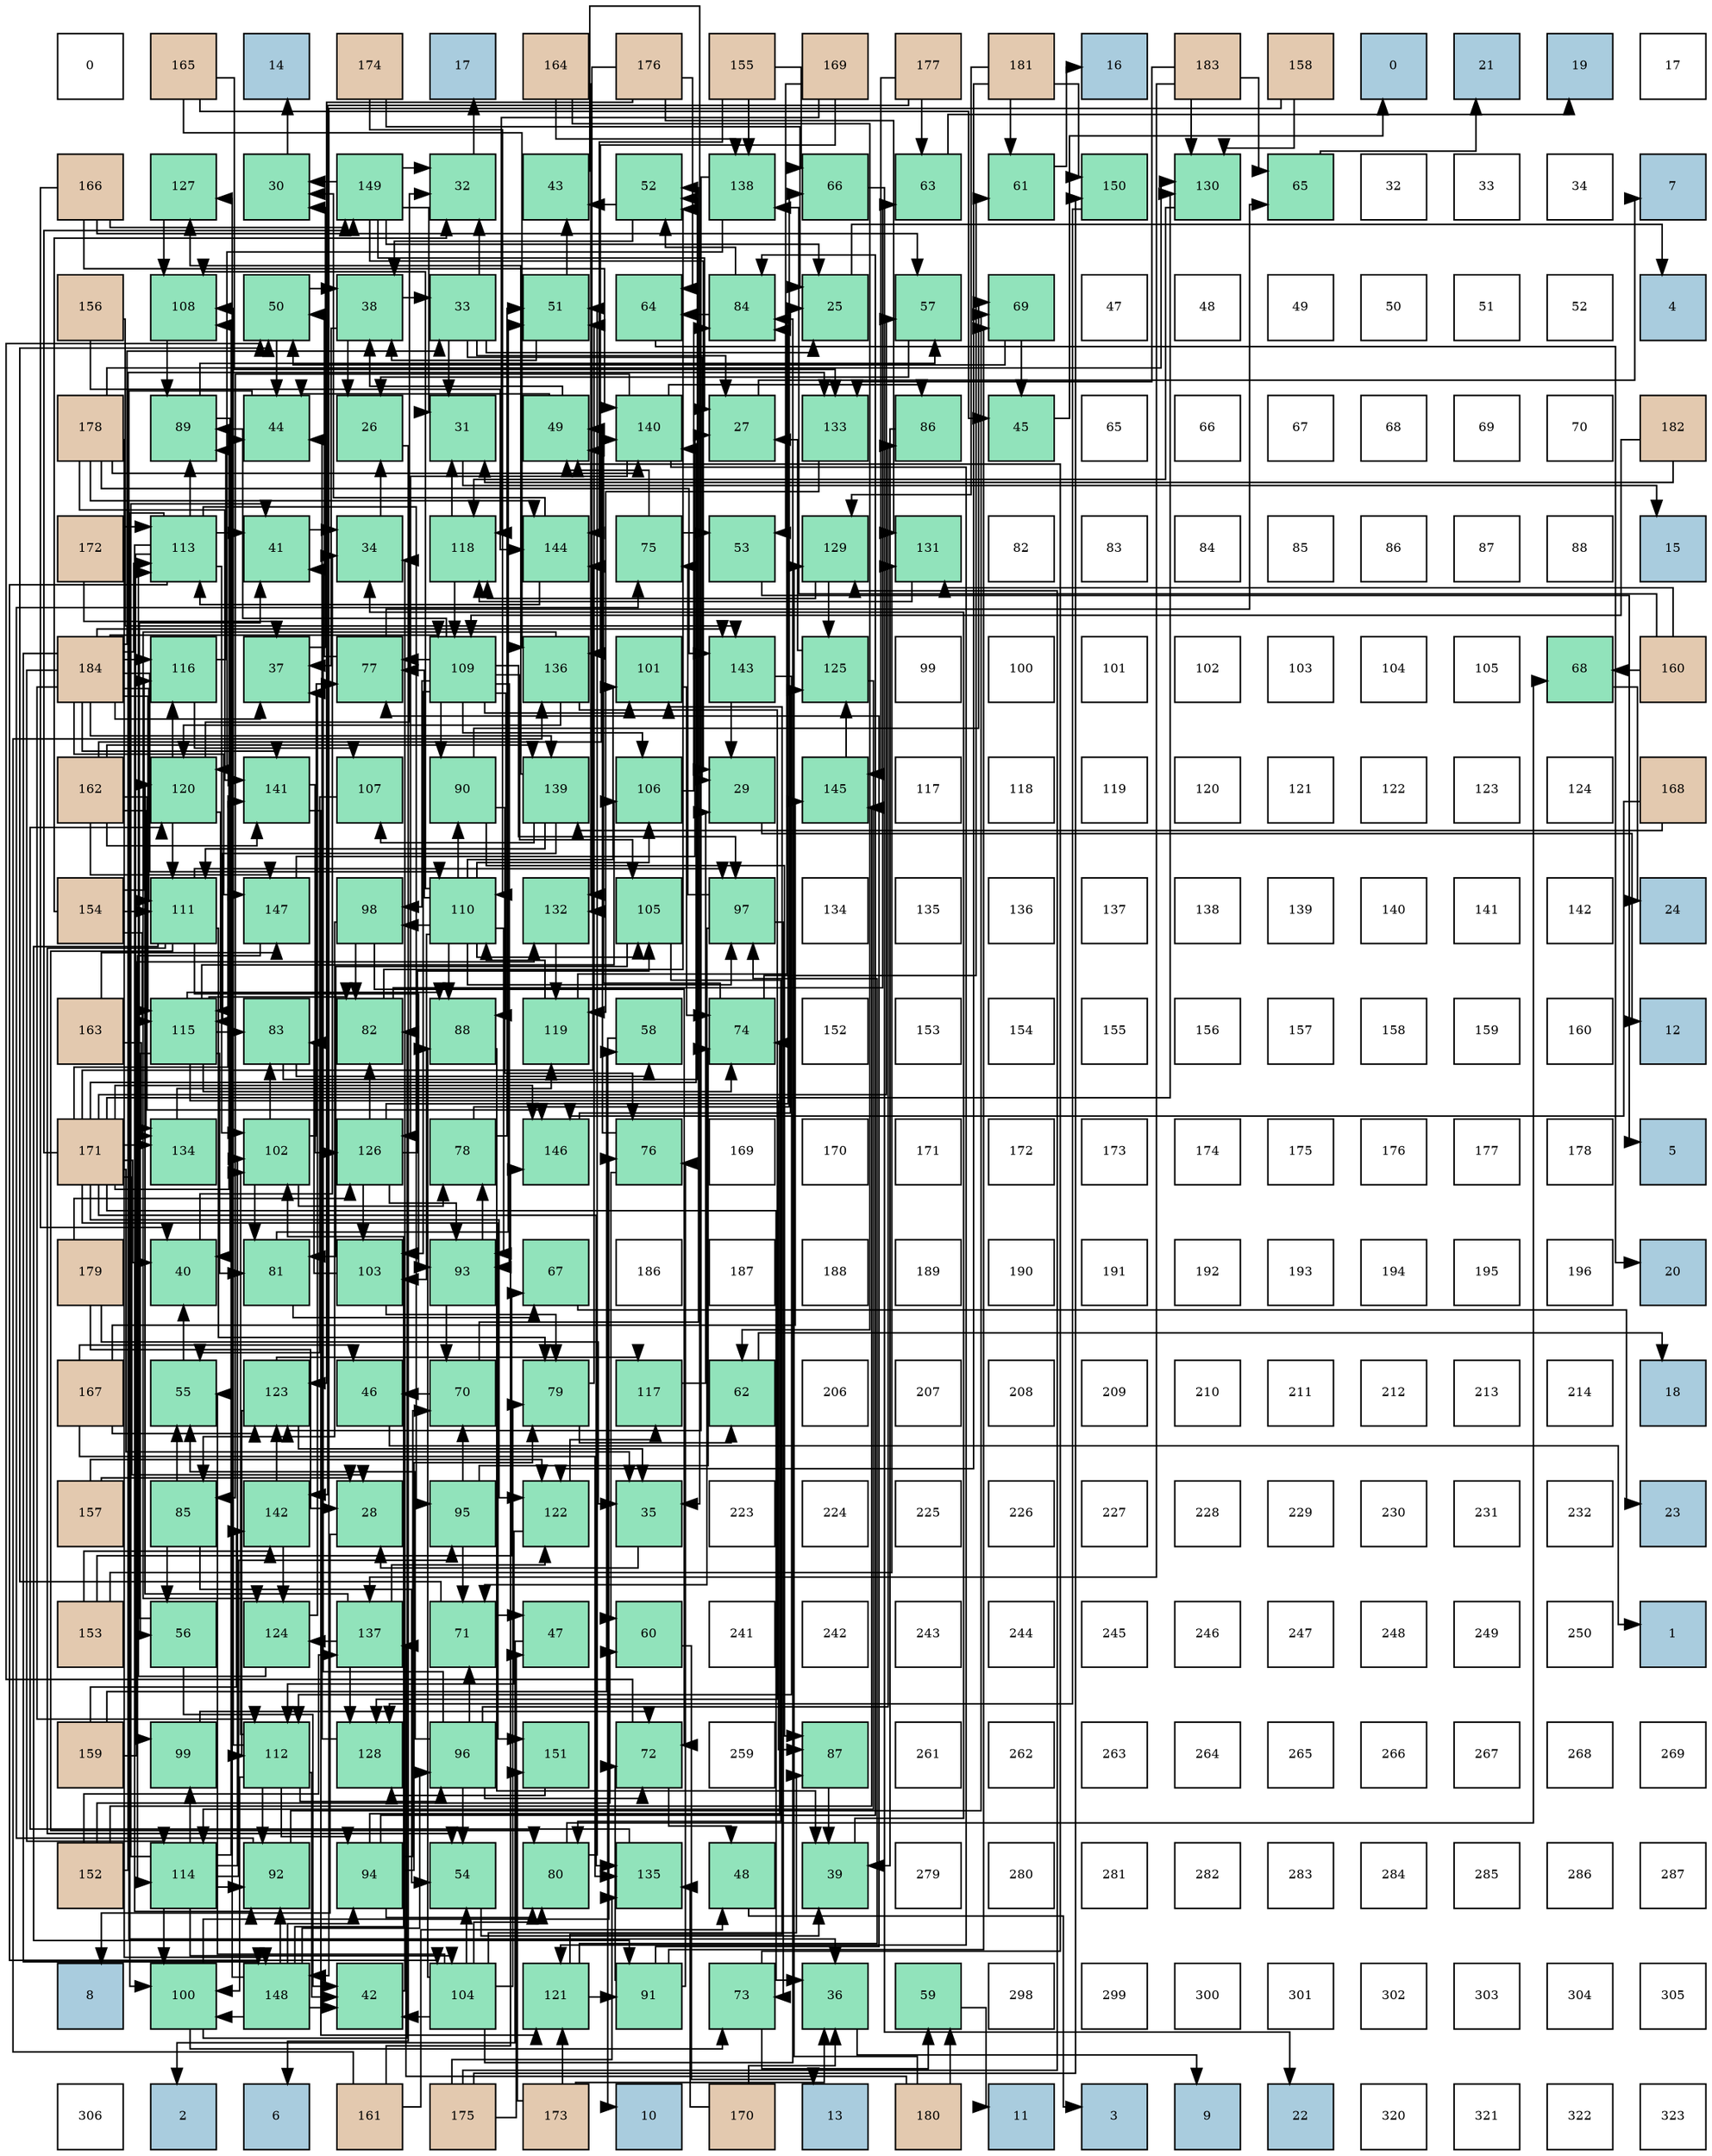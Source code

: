 digraph layout{
 rankdir=TB;
 splines=ortho;
 node [style=filled shape=square fixedsize=true width=0.6];
0[label="0", fontsize=8, fillcolor="#ffffff"];
1[label="165", fontsize=8, fillcolor="#e3c9af"];
2[label="14", fontsize=8, fillcolor="#a9ccde"];
3[label="174", fontsize=8, fillcolor="#e3c9af"];
4[label="17", fontsize=8, fillcolor="#a9ccde"];
5[label="164", fontsize=8, fillcolor="#e3c9af"];
6[label="176", fontsize=8, fillcolor="#e3c9af"];
7[label="155", fontsize=8, fillcolor="#e3c9af"];
8[label="169", fontsize=8, fillcolor="#e3c9af"];
9[label="177", fontsize=8, fillcolor="#e3c9af"];
10[label="181", fontsize=8, fillcolor="#e3c9af"];
11[label="16", fontsize=8, fillcolor="#a9ccde"];
12[label="183", fontsize=8, fillcolor="#e3c9af"];
13[label="158", fontsize=8, fillcolor="#e3c9af"];
14[label="0", fontsize=8, fillcolor="#a9ccde"];
15[label="21", fontsize=8, fillcolor="#a9ccde"];
16[label="19", fontsize=8, fillcolor="#a9ccde"];
17[label="17", fontsize=8, fillcolor="#ffffff"];
18[label="166", fontsize=8, fillcolor="#e3c9af"];
19[label="127", fontsize=8, fillcolor="#91e3bb"];
20[label="30", fontsize=8, fillcolor="#91e3bb"];
21[label="149", fontsize=8, fillcolor="#91e3bb"];
22[label="32", fontsize=8, fillcolor="#91e3bb"];
23[label="43", fontsize=8, fillcolor="#91e3bb"];
24[label="52", fontsize=8, fillcolor="#91e3bb"];
25[label="138", fontsize=8, fillcolor="#91e3bb"];
26[label="66", fontsize=8, fillcolor="#91e3bb"];
27[label="63", fontsize=8, fillcolor="#91e3bb"];
28[label="61", fontsize=8, fillcolor="#91e3bb"];
29[label="150", fontsize=8, fillcolor="#91e3bb"];
30[label="130", fontsize=8, fillcolor="#91e3bb"];
31[label="65", fontsize=8, fillcolor="#91e3bb"];
32[label="32", fontsize=8, fillcolor="#ffffff"];
33[label="33", fontsize=8, fillcolor="#ffffff"];
34[label="34", fontsize=8, fillcolor="#ffffff"];
35[label="7", fontsize=8, fillcolor="#a9ccde"];
36[label="156", fontsize=8, fillcolor="#e3c9af"];
37[label="108", fontsize=8, fillcolor="#91e3bb"];
38[label="50", fontsize=8, fillcolor="#91e3bb"];
39[label="38", fontsize=8, fillcolor="#91e3bb"];
40[label="33", fontsize=8, fillcolor="#91e3bb"];
41[label="51", fontsize=8, fillcolor="#91e3bb"];
42[label="64", fontsize=8, fillcolor="#91e3bb"];
43[label="84", fontsize=8, fillcolor="#91e3bb"];
44[label="25", fontsize=8, fillcolor="#91e3bb"];
45[label="57", fontsize=8, fillcolor="#91e3bb"];
46[label="69", fontsize=8, fillcolor="#91e3bb"];
47[label="47", fontsize=8, fillcolor="#ffffff"];
48[label="48", fontsize=8, fillcolor="#ffffff"];
49[label="49", fontsize=8, fillcolor="#ffffff"];
50[label="50", fontsize=8, fillcolor="#ffffff"];
51[label="51", fontsize=8, fillcolor="#ffffff"];
52[label="52", fontsize=8, fillcolor="#ffffff"];
53[label="4", fontsize=8, fillcolor="#a9ccde"];
54[label="178", fontsize=8, fillcolor="#e3c9af"];
55[label="89", fontsize=8, fillcolor="#91e3bb"];
56[label="44", fontsize=8, fillcolor="#91e3bb"];
57[label="26", fontsize=8, fillcolor="#91e3bb"];
58[label="31", fontsize=8, fillcolor="#91e3bb"];
59[label="49", fontsize=8, fillcolor="#91e3bb"];
60[label="140", fontsize=8, fillcolor="#91e3bb"];
61[label="27", fontsize=8, fillcolor="#91e3bb"];
62[label="133", fontsize=8, fillcolor="#91e3bb"];
63[label="86", fontsize=8, fillcolor="#91e3bb"];
64[label="45", fontsize=8, fillcolor="#91e3bb"];
65[label="65", fontsize=8, fillcolor="#ffffff"];
66[label="66", fontsize=8, fillcolor="#ffffff"];
67[label="67", fontsize=8, fillcolor="#ffffff"];
68[label="68", fontsize=8, fillcolor="#ffffff"];
69[label="69", fontsize=8, fillcolor="#ffffff"];
70[label="70", fontsize=8, fillcolor="#ffffff"];
71[label="182", fontsize=8, fillcolor="#e3c9af"];
72[label="172", fontsize=8, fillcolor="#e3c9af"];
73[label="113", fontsize=8, fillcolor="#91e3bb"];
74[label="41", fontsize=8, fillcolor="#91e3bb"];
75[label="34", fontsize=8, fillcolor="#91e3bb"];
76[label="118", fontsize=8, fillcolor="#91e3bb"];
77[label="144", fontsize=8, fillcolor="#91e3bb"];
78[label="75", fontsize=8, fillcolor="#91e3bb"];
79[label="53", fontsize=8, fillcolor="#91e3bb"];
80[label="129", fontsize=8, fillcolor="#91e3bb"];
81[label="131", fontsize=8, fillcolor="#91e3bb"];
82[label="82", fontsize=8, fillcolor="#ffffff"];
83[label="83", fontsize=8, fillcolor="#ffffff"];
84[label="84", fontsize=8, fillcolor="#ffffff"];
85[label="85", fontsize=8, fillcolor="#ffffff"];
86[label="86", fontsize=8, fillcolor="#ffffff"];
87[label="87", fontsize=8, fillcolor="#ffffff"];
88[label="88", fontsize=8, fillcolor="#ffffff"];
89[label="15", fontsize=8, fillcolor="#a9ccde"];
90[label="184", fontsize=8, fillcolor="#e3c9af"];
91[label="116", fontsize=8, fillcolor="#91e3bb"];
92[label="37", fontsize=8, fillcolor="#91e3bb"];
93[label="77", fontsize=8, fillcolor="#91e3bb"];
94[label="109", fontsize=8, fillcolor="#91e3bb"];
95[label="136", fontsize=8, fillcolor="#91e3bb"];
96[label="101", fontsize=8, fillcolor="#91e3bb"];
97[label="143", fontsize=8, fillcolor="#91e3bb"];
98[label="125", fontsize=8, fillcolor="#91e3bb"];
99[label="99", fontsize=8, fillcolor="#ffffff"];
100[label="100", fontsize=8, fillcolor="#ffffff"];
101[label="101", fontsize=8, fillcolor="#ffffff"];
102[label="102", fontsize=8, fillcolor="#ffffff"];
103[label="103", fontsize=8, fillcolor="#ffffff"];
104[label="104", fontsize=8, fillcolor="#ffffff"];
105[label="105", fontsize=8, fillcolor="#ffffff"];
106[label="68", fontsize=8, fillcolor="#91e3bb"];
107[label="160", fontsize=8, fillcolor="#e3c9af"];
108[label="162", fontsize=8, fillcolor="#e3c9af"];
109[label="120", fontsize=8, fillcolor="#91e3bb"];
110[label="141", fontsize=8, fillcolor="#91e3bb"];
111[label="107", fontsize=8, fillcolor="#91e3bb"];
112[label="90", fontsize=8, fillcolor="#91e3bb"];
113[label="139", fontsize=8, fillcolor="#91e3bb"];
114[label="106", fontsize=8, fillcolor="#91e3bb"];
115[label="29", fontsize=8, fillcolor="#91e3bb"];
116[label="145", fontsize=8, fillcolor="#91e3bb"];
117[label="117", fontsize=8, fillcolor="#ffffff"];
118[label="118", fontsize=8, fillcolor="#ffffff"];
119[label="119", fontsize=8, fillcolor="#ffffff"];
120[label="120", fontsize=8, fillcolor="#ffffff"];
121[label="121", fontsize=8, fillcolor="#ffffff"];
122[label="122", fontsize=8, fillcolor="#ffffff"];
123[label="123", fontsize=8, fillcolor="#ffffff"];
124[label="124", fontsize=8, fillcolor="#ffffff"];
125[label="168", fontsize=8, fillcolor="#e3c9af"];
126[label="154", fontsize=8, fillcolor="#e3c9af"];
127[label="111", fontsize=8, fillcolor="#91e3bb"];
128[label="147", fontsize=8, fillcolor="#91e3bb"];
129[label="98", fontsize=8, fillcolor="#91e3bb"];
130[label="110", fontsize=8, fillcolor="#91e3bb"];
131[label="132", fontsize=8, fillcolor="#91e3bb"];
132[label="105", fontsize=8, fillcolor="#91e3bb"];
133[label="97", fontsize=8, fillcolor="#91e3bb"];
134[label="134", fontsize=8, fillcolor="#ffffff"];
135[label="135", fontsize=8, fillcolor="#ffffff"];
136[label="136", fontsize=8, fillcolor="#ffffff"];
137[label="137", fontsize=8, fillcolor="#ffffff"];
138[label="138", fontsize=8, fillcolor="#ffffff"];
139[label="139", fontsize=8, fillcolor="#ffffff"];
140[label="140", fontsize=8, fillcolor="#ffffff"];
141[label="141", fontsize=8, fillcolor="#ffffff"];
142[label="142", fontsize=8, fillcolor="#ffffff"];
143[label="24", fontsize=8, fillcolor="#a9ccde"];
144[label="163", fontsize=8, fillcolor="#e3c9af"];
145[label="115", fontsize=8, fillcolor="#91e3bb"];
146[label="83", fontsize=8, fillcolor="#91e3bb"];
147[label="82", fontsize=8, fillcolor="#91e3bb"];
148[label="88", fontsize=8, fillcolor="#91e3bb"];
149[label="119", fontsize=8, fillcolor="#91e3bb"];
150[label="58", fontsize=8, fillcolor="#91e3bb"];
151[label="74", fontsize=8, fillcolor="#91e3bb"];
152[label="152", fontsize=8, fillcolor="#ffffff"];
153[label="153", fontsize=8, fillcolor="#ffffff"];
154[label="154", fontsize=8, fillcolor="#ffffff"];
155[label="155", fontsize=8, fillcolor="#ffffff"];
156[label="156", fontsize=8, fillcolor="#ffffff"];
157[label="157", fontsize=8, fillcolor="#ffffff"];
158[label="158", fontsize=8, fillcolor="#ffffff"];
159[label="159", fontsize=8, fillcolor="#ffffff"];
160[label="160", fontsize=8, fillcolor="#ffffff"];
161[label="12", fontsize=8, fillcolor="#a9ccde"];
162[label="171", fontsize=8, fillcolor="#e3c9af"];
163[label="134", fontsize=8, fillcolor="#91e3bb"];
164[label="102", fontsize=8, fillcolor="#91e3bb"];
165[label="126", fontsize=8, fillcolor="#91e3bb"];
166[label="78", fontsize=8, fillcolor="#91e3bb"];
167[label="146", fontsize=8, fillcolor="#91e3bb"];
168[label="76", fontsize=8, fillcolor="#91e3bb"];
169[label="169", fontsize=8, fillcolor="#ffffff"];
170[label="170", fontsize=8, fillcolor="#ffffff"];
171[label="171", fontsize=8, fillcolor="#ffffff"];
172[label="172", fontsize=8, fillcolor="#ffffff"];
173[label="173", fontsize=8, fillcolor="#ffffff"];
174[label="174", fontsize=8, fillcolor="#ffffff"];
175[label="175", fontsize=8, fillcolor="#ffffff"];
176[label="176", fontsize=8, fillcolor="#ffffff"];
177[label="177", fontsize=8, fillcolor="#ffffff"];
178[label="178", fontsize=8, fillcolor="#ffffff"];
179[label="5", fontsize=8, fillcolor="#a9ccde"];
180[label="179", fontsize=8, fillcolor="#e3c9af"];
181[label="40", fontsize=8, fillcolor="#91e3bb"];
182[label="81", fontsize=8, fillcolor="#91e3bb"];
183[label="103", fontsize=8, fillcolor="#91e3bb"];
184[label="93", fontsize=8, fillcolor="#91e3bb"];
185[label="67", fontsize=8, fillcolor="#91e3bb"];
186[label="186", fontsize=8, fillcolor="#ffffff"];
187[label="187", fontsize=8, fillcolor="#ffffff"];
188[label="188", fontsize=8, fillcolor="#ffffff"];
189[label="189", fontsize=8, fillcolor="#ffffff"];
190[label="190", fontsize=8, fillcolor="#ffffff"];
191[label="191", fontsize=8, fillcolor="#ffffff"];
192[label="192", fontsize=8, fillcolor="#ffffff"];
193[label="193", fontsize=8, fillcolor="#ffffff"];
194[label="194", fontsize=8, fillcolor="#ffffff"];
195[label="195", fontsize=8, fillcolor="#ffffff"];
196[label="196", fontsize=8, fillcolor="#ffffff"];
197[label="20", fontsize=8, fillcolor="#a9ccde"];
198[label="167", fontsize=8, fillcolor="#e3c9af"];
199[label="55", fontsize=8, fillcolor="#91e3bb"];
200[label="123", fontsize=8, fillcolor="#91e3bb"];
201[label="46", fontsize=8, fillcolor="#91e3bb"];
202[label="70", fontsize=8, fillcolor="#91e3bb"];
203[label="79", fontsize=8, fillcolor="#91e3bb"];
204[label="117", fontsize=8, fillcolor="#91e3bb"];
205[label="62", fontsize=8, fillcolor="#91e3bb"];
206[label="206", fontsize=8, fillcolor="#ffffff"];
207[label="207", fontsize=8, fillcolor="#ffffff"];
208[label="208", fontsize=8, fillcolor="#ffffff"];
209[label="209", fontsize=8, fillcolor="#ffffff"];
210[label="210", fontsize=8, fillcolor="#ffffff"];
211[label="211", fontsize=8, fillcolor="#ffffff"];
212[label="212", fontsize=8, fillcolor="#ffffff"];
213[label="213", fontsize=8, fillcolor="#ffffff"];
214[label="214", fontsize=8, fillcolor="#ffffff"];
215[label="18", fontsize=8, fillcolor="#a9ccde"];
216[label="157", fontsize=8, fillcolor="#e3c9af"];
217[label="85", fontsize=8, fillcolor="#91e3bb"];
218[label="142", fontsize=8, fillcolor="#91e3bb"];
219[label="28", fontsize=8, fillcolor="#91e3bb"];
220[label="95", fontsize=8, fillcolor="#91e3bb"];
221[label="122", fontsize=8, fillcolor="#91e3bb"];
222[label="35", fontsize=8, fillcolor="#91e3bb"];
223[label="223", fontsize=8, fillcolor="#ffffff"];
224[label="224", fontsize=8, fillcolor="#ffffff"];
225[label="225", fontsize=8, fillcolor="#ffffff"];
226[label="226", fontsize=8, fillcolor="#ffffff"];
227[label="227", fontsize=8, fillcolor="#ffffff"];
228[label="228", fontsize=8, fillcolor="#ffffff"];
229[label="229", fontsize=8, fillcolor="#ffffff"];
230[label="230", fontsize=8, fillcolor="#ffffff"];
231[label="231", fontsize=8, fillcolor="#ffffff"];
232[label="232", fontsize=8, fillcolor="#ffffff"];
233[label="23", fontsize=8, fillcolor="#a9ccde"];
234[label="153", fontsize=8, fillcolor="#e3c9af"];
235[label="56", fontsize=8, fillcolor="#91e3bb"];
236[label="124", fontsize=8, fillcolor="#91e3bb"];
237[label="137", fontsize=8, fillcolor="#91e3bb"];
238[label="71", fontsize=8, fillcolor="#91e3bb"];
239[label="47", fontsize=8, fillcolor="#91e3bb"];
240[label="60", fontsize=8, fillcolor="#91e3bb"];
241[label="241", fontsize=8, fillcolor="#ffffff"];
242[label="242", fontsize=8, fillcolor="#ffffff"];
243[label="243", fontsize=8, fillcolor="#ffffff"];
244[label="244", fontsize=8, fillcolor="#ffffff"];
245[label="245", fontsize=8, fillcolor="#ffffff"];
246[label="246", fontsize=8, fillcolor="#ffffff"];
247[label="247", fontsize=8, fillcolor="#ffffff"];
248[label="248", fontsize=8, fillcolor="#ffffff"];
249[label="249", fontsize=8, fillcolor="#ffffff"];
250[label="250", fontsize=8, fillcolor="#ffffff"];
251[label="1", fontsize=8, fillcolor="#a9ccde"];
252[label="159", fontsize=8, fillcolor="#e3c9af"];
253[label="99", fontsize=8, fillcolor="#91e3bb"];
254[label="112", fontsize=8, fillcolor="#91e3bb"];
255[label="128", fontsize=8, fillcolor="#91e3bb"];
256[label="96", fontsize=8, fillcolor="#91e3bb"];
257[label="151", fontsize=8, fillcolor="#91e3bb"];
258[label="72", fontsize=8, fillcolor="#91e3bb"];
259[label="259", fontsize=8, fillcolor="#ffffff"];
260[label="87", fontsize=8, fillcolor="#91e3bb"];
261[label="261", fontsize=8, fillcolor="#ffffff"];
262[label="262", fontsize=8, fillcolor="#ffffff"];
263[label="263", fontsize=8, fillcolor="#ffffff"];
264[label="264", fontsize=8, fillcolor="#ffffff"];
265[label="265", fontsize=8, fillcolor="#ffffff"];
266[label="266", fontsize=8, fillcolor="#ffffff"];
267[label="267", fontsize=8, fillcolor="#ffffff"];
268[label="268", fontsize=8, fillcolor="#ffffff"];
269[label="269", fontsize=8, fillcolor="#ffffff"];
270[label="152", fontsize=8, fillcolor="#e3c9af"];
271[label="114", fontsize=8, fillcolor="#91e3bb"];
272[label="92", fontsize=8, fillcolor="#91e3bb"];
273[label="94", fontsize=8, fillcolor="#91e3bb"];
274[label="54", fontsize=8, fillcolor="#91e3bb"];
275[label="80", fontsize=8, fillcolor="#91e3bb"];
276[label="135", fontsize=8, fillcolor="#91e3bb"];
277[label="48", fontsize=8, fillcolor="#91e3bb"];
278[label="39", fontsize=8, fillcolor="#91e3bb"];
279[label="279", fontsize=8, fillcolor="#ffffff"];
280[label="280", fontsize=8, fillcolor="#ffffff"];
281[label="281", fontsize=8, fillcolor="#ffffff"];
282[label="282", fontsize=8, fillcolor="#ffffff"];
283[label="283", fontsize=8, fillcolor="#ffffff"];
284[label="284", fontsize=8, fillcolor="#ffffff"];
285[label="285", fontsize=8, fillcolor="#ffffff"];
286[label="286", fontsize=8, fillcolor="#ffffff"];
287[label="287", fontsize=8, fillcolor="#ffffff"];
288[label="8", fontsize=8, fillcolor="#a9ccde"];
289[label="100", fontsize=8, fillcolor="#91e3bb"];
290[label="148", fontsize=8, fillcolor="#91e3bb"];
291[label="42", fontsize=8, fillcolor="#91e3bb"];
292[label="104", fontsize=8, fillcolor="#91e3bb"];
293[label="121", fontsize=8, fillcolor="#91e3bb"];
294[label="91", fontsize=8, fillcolor="#91e3bb"];
295[label="73", fontsize=8, fillcolor="#91e3bb"];
296[label="36", fontsize=8, fillcolor="#91e3bb"];
297[label="59", fontsize=8, fillcolor="#91e3bb"];
298[label="298", fontsize=8, fillcolor="#ffffff"];
299[label="299", fontsize=8, fillcolor="#ffffff"];
300[label="300", fontsize=8, fillcolor="#ffffff"];
301[label="301", fontsize=8, fillcolor="#ffffff"];
302[label="302", fontsize=8, fillcolor="#ffffff"];
303[label="303", fontsize=8, fillcolor="#ffffff"];
304[label="304", fontsize=8, fillcolor="#ffffff"];
305[label="305", fontsize=8, fillcolor="#ffffff"];
306[label="306", fontsize=8, fillcolor="#ffffff"];
307[label="2", fontsize=8, fillcolor="#a9ccde"];
308[label="6", fontsize=8, fillcolor="#a9ccde"];
309[label="161", fontsize=8, fillcolor="#e3c9af"];
310[label="175", fontsize=8, fillcolor="#e3c9af"];
311[label="173", fontsize=8, fillcolor="#e3c9af"];
312[label="10", fontsize=8, fillcolor="#a9ccde"];
313[label="170", fontsize=8, fillcolor="#e3c9af"];
314[label="13", fontsize=8, fillcolor="#a9ccde"];
315[label="180", fontsize=8, fillcolor="#e3c9af"];
316[label="11", fontsize=8, fillcolor="#a9ccde"];
317[label="3", fontsize=8, fillcolor="#a9ccde"];
318[label="9", fontsize=8, fillcolor="#a9ccde"];
319[label="22", fontsize=8, fillcolor="#a9ccde"];
320[label="320", fontsize=8, fillcolor="#ffffff"];
321[label="321", fontsize=8, fillcolor="#ffffff"];
322[label="322", fontsize=8, fillcolor="#ffffff"];
323[label="323", fontsize=8, fillcolor="#ffffff"];
edge [constraint=false, style=vis];44 -> 53;
57 -> 308;
61 -> 35;
219 -> 288;
115 -> 161;
20 -> 2;
58 -> 89;
22 -> 4;
40 -> 44;
40 -> 61;
40 -> 115;
40 -> 58;
40 -> 22;
75 -> 57;
222 -> 219;
296 -> 318;
92 -> 20;
39 -> 57;
39 -> 40;
39 -> 92;
278 -> 75;
181 -> 75;
74 -> 75;
291 -> 75;
23 -> 222;
56 -> 296;
64 -> 14;
201 -> 251;
239 -> 307;
277 -> 317;
59 -> 39;
59 -> 56;
38 -> 39;
38 -> 56;
41 -> 39;
41 -> 23;
24 -> 39;
24 -> 23;
79 -> 179;
274 -> 278;
199 -> 181;
235 -> 74;
235 -> 291;
45 -> 57;
150 -> 312;
297 -> 316;
240 -> 314;
28 -> 11;
205 -> 215;
27 -> 16;
42 -> 197;
31 -> 15;
26 -> 319;
185 -> 233;
106 -> 143;
46 -> 64;
46 -> 38;
202 -> 201;
202 -> 24;
238 -> 239;
238 -> 38;
258 -> 277;
258 -> 38;
295 -> 59;
295 -> 297;
151 -> 59;
151 -> 28;
78 -> 59;
78 -> 79;
168 -> 59;
168 -> 240;
93 -> 38;
93 -> 31;
166 -> 41;
166 -> 26;
203 -> 41;
203 -> 205;
275 -> 41;
275 -> 106;
182 -> 41;
182 -> 185;
147 -> 24;
147 -> 27;
146 -> 24;
146 -> 150;
43 -> 24;
43 -> 42;
217 -> 274;
217 -> 199;
217 -> 235;
63 -> 278;
260 -> 278;
148 -> 278;
55 -> 181;
55 -> 45;
112 -> 46;
112 -> 168;
112 -> 260;
294 -> 46;
294 -> 258;
294 -> 168;
294 -> 93;
272 -> 46;
272 -> 78;
184 -> 202;
184 -> 166;
273 -> 202;
273 -> 151;
273 -> 203;
273 -> 275;
273 -> 43;
220 -> 202;
220 -> 238;
220 -> 151;
256 -> 74;
256 -> 274;
256 -> 199;
256 -> 238;
256 -> 258;
256 -> 63;
133 -> 238;
133 -> 295;
133 -> 78;
129 -> 258;
129 -> 147;
129 -> 217;
253 -> 258;
289 -> 295;
289 -> 168;
289 -> 147;
96 -> 151;
164 -> 93;
164 -> 166;
164 -> 182;
164 -> 146;
183 -> 203;
183 -> 146;
292 -> 291;
292 -> 274;
292 -> 199;
292 -> 203;
292 -> 275;
292 -> 43;
292 -> 260;
292 -> 148;
132 -> 275;
132 -> 182;
114 -> 43;
111 -> 199;
37 -> 55;
94 -> 93;
94 -> 148;
94 -> 55;
94 -> 112;
94 -> 184;
94 -> 133;
94 -> 129;
94 -> 96;
94 -> 183;
94 -> 132;
94 -> 114;
130 -> 93;
130 -> 148;
130 -> 112;
130 -> 184;
130 -> 133;
130 -> 129;
130 -> 96;
130 -> 183;
130 -> 132;
130 -> 114;
130 -> 37;
127 -> 274;
127 -> 203;
127 -> 275;
127 -> 294;
127 -> 184;
127 -> 133;
254 -> 291;
254 -> 272;
254 -> 273;
254 -> 256;
254 -> 289;
254 -> 164;
254 -> 37;
73 -> 74;
73 -> 55;
73 -> 272;
73 -> 220;
73 -> 253;
73 -> 289;
73 -> 164;
73 -> 292;
271 -> 74;
271 -> 272;
271 -> 220;
271 -> 253;
271 -> 289;
271 -> 164;
271 -> 292;
271 -> 37;
145 -> 235;
145 -> 151;
145 -> 182;
145 -> 147;
145 -> 146;
145 -> 260;
145 -> 148;
145 -> 114;
91 -> 55;
91 -> 111;
204 -> 115;
76 -> 58;
76 -> 94;
149 -> 44;
149 -> 130;
109 -> 22;
109 -> 127;
109 -> 145;
109 -> 91;
293 -> 294;
293 -> 133;
293 -> 96;
221 -> 254;
221 -> 204;
200 -> 222;
200 -> 254;
200 -> 204;
236 -> 92;
236 -> 73;
98 -> 61;
98 -> 271;
165 -> 147;
165 -> 43;
165 -> 184;
165 -> 183;
165 -> 132;
19 -> 37;
255 -> 56;
80 -> 76;
80 -> 98;
30 -> 76;
81 -> 76;
131 -> 149;
62 -> 149;
163 -> 149;
276 -> 109;
95 -> 109;
95 -> 236;
95 -> 255;
237 -> 109;
237 -> 221;
237 -> 236;
237 -> 255;
25 -> 109;
25 -> 200;
113 -> 111;
113 -> 127;
113 -> 145;
113 -> 19;
60 -> 217;
60 -> 63;
60 -> 293;
60 -> 165;
110 -> 293;
110 -> 165;
218 -> 200;
218 -> 236;
97 -> 115;
97 -> 254;
77 -> 20;
77 -> 73;
116 -> 98;
167 -> 98;
128 -> 61;
128 -> 271;
290 -> 291;
290 -> 272;
290 -> 273;
290 -> 256;
290 -> 289;
290 -> 164;
290 -> 19;
21 -> 44;
21 -> 61;
21 -> 115;
21 -> 20;
21 -> 58;
21 -> 22;
29 -> 255;
257 -> 255;
270 -> 240;
270 -> 62;
270 -> 237;
270 -> 116;
234 -> 185;
234 -> 81;
234 -> 218;
126 -> 22;
126 -> 127;
126 -> 145;
126 -> 91;
7 -> 26;
7 -> 25;
7 -> 77;
36 -> 97;
36 -> 77;
216 -> 219;
216 -> 221;
13 -> 30;
13 -> 290;
252 -> 150;
252 -> 131;
252 -> 218;
107 -> 106;
107 -> 81;
107 -> 25;
309 -> 277;
309 -> 95;
309 -> 167;
108 -> 163;
108 -> 113;
108 -> 60;
108 -> 110;
108 -> 167;
108 -> 128;
144 -> 163;
144 -> 128;
5 -> 205;
5 -> 131;
5 -> 25;
1 -> 64;
1 -> 62;
1 -> 95;
18 -> 181;
18 -> 45;
18 -> 60;
18 -> 21;
198 -> 201;
198 -> 200;
198 -> 276;
198 -> 116;
125 -> 113;
125 -> 167;
8 -> 79;
8 -> 76;
8 -> 95;
313 -> 296;
313 -> 276;
162 -> 219;
162 -> 222;
162 -> 296;
162 -> 181;
162 -> 56;
162 -> 45;
162 -> 221;
162 -> 30;
162 -> 163;
162 -> 276;
162 -> 60;
162 -> 110;
162 -> 77;
162 -> 167;
162 -> 21;
162 -> 257;
72 -> 92;
72 -> 73;
311 -> 296;
311 -> 293;
311 -> 257;
3 -> 44;
3 -> 130;
310 -> 239;
310 -> 80;
310 -> 276;
310 -> 29;
6 -> 42;
6 -> 200;
6 -> 81;
6 -> 131;
9 -> 27;
9 -> 218;
9 -> 116;
54 -> 30;
54 -> 60;
54 -> 110;
54 -> 97;
54 -> 77;
54 -> 290;
180 -> 219;
180 -> 222;
180 -> 165;
315 -> 297;
315 -> 80;
315 -> 237;
10 -> 28;
10 -> 221;
10 -> 80;
10 -> 29;
71 -> 58;
71 -> 94;
12 -> 31;
12 -> 30;
12 -> 62;
12 -> 237;
90 -> 40;
90 -> 92;
90 -> 94;
90 -> 130;
90 -> 127;
90 -> 254;
90 -> 73;
90 -> 271;
90 -> 145;
90 -> 91;
90 -> 113;
90 -> 110;
90 -> 97;
90 -> 128;
90 -> 290;
edge [constraint=true, style=invis];
0 -> 18 -> 36 -> 54 -> 72 -> 90 -> 108 -> 126 -> 144 -> 162 -> 180 -> 198 -> 216 -> 234 -> 252 -> 270 -> 288 -> 306;
1 -> 19 -> 37 -> 55 -> 73 -> 91 -> 109 -> 127 -> 145 -> 163 -> 181 -> 199 -> 217 -> 235 -> 253 -> 271 -> 289 -> 307;
2 -> 20 -> 38 -> 56 -> 74 -> 92 -> 110 -> 128 -> 146 -> 164 -> 182 -> 200 -> 218 -> 236 -> 254 -> 272 -> 290 -> 308;
3 -> 21 -> 39 -> 57 -> 75 -> 93 -> 111 -> 129 -> 147 -> 165 -> 183 -> 201 -> 219 -> 237 -> 255 -> 273 -> 291 -> 309;
4 -> 22 -> 40 -> 58 -> 76 -> 94 -> 112 -> 130 -> 148 -> 166 -> 184 -> 202 -> 220 -> 238 -> 256 -> 274 -> 292 -> 310;
5 -> 23 -> 41 -> 59 -> 77 -> 95 -> 113 -> 131 -> 149 -> 167 -> 185 -> 203 -> 221 -> 239 -> 257 -> 275 -> 293 -> 311;
6 -> 24 -> 42 -> 60 -> 78 -> 96 -> 114 -> 132 -> 150 -> 168 -> 186 -> 204 -> 222 -> 240 -> 258 -> 276 -> 294 -> 312;
7 -> 25 -> 43 -> 61 -> 79 -> 97 -> 115 -> 133 -> 151 -> 169 -> 187 -> 205 -> 223 -> 241 -> 259 -> 277 -> 295 -> 313;
8 -> 26 -> 44 -> 62 -> 80 -> 98 -> 116 -> 134 -> 152 -> 170 -> 188 -> 206 -> 224 -> 242 -> 260 -> 278 -> 296 -> 314;
9 -> 27 -> 45 -> 63 -> 81 -> 99 -> 117 -> 135 -> 153 -> 171 -> 189 -> 207 -> 225 -> 243 -> 261 -> 279 -> 297 -> 315;
10 -> 28 -> 46 -> 64 -> 82 -> 100 -> 118 -> 136 -> 154 -> 172 -> 190 -> 208 -> 226 -> 244 -> 262 -> 280 -> 298 -> 316;
11 -> 29 -> 47 -> 65 -> 83 -> 101 -> 119 -> 137 -> 155 -> 173 -> 191 -> 209 -> 227 -> 245 -> 263 -> 281 -> 299 -> 317;
12 -> 30 -> 48 -> 66 -> 84 -> 102 -> 120 -> 138 -> 156 -> 174 -> 192 -> 210 -> 228 -> 246 -> 264 -> 282 -> 300 -> 318;
13 -> 31 -> 49 -> 67 -> 85 -> 103 -> 121 -> 139 -> 157 -> 175 -> 193 -> 211 -> 229 -> 247 -> 265 -> 283 -> 301 -> 319;
14 -> 32 -> 50 -> 68 -> 86 -> 104 -> 122 -> 140 -> 158 -> 176 -> 194 -> 212 -> 230 -> 248 -> 266 -> 284 -> 302 -> 320;
15 -> 33 -> 51 -> 69 -> 87 -> 105 -> 123 -> 141 -> 159 -> 177 -> 195 -> 213 -> 231 -> 249 -> 267 -> 285 -> 303 -> 321;
16 -> 34 -> 52 -> 70 -> 88 -> 106 -> 124 -> 142 -> 160 -> 178 -> 196 -> 214 -> 232 -> 250 -> 268 -> 286 -> 304 -> 322;
17 -> 35 -> 53 -> 71 -> 89 -> 107 -> 125 -> 143 -> 161 -> 179 -> 197 -> 215 -> 233 -> 251 -> 269 -> 287 -> 305 -> 323;
rank = same {0 -> 1 -> 2 -> 3 -> 4 -> 5 -> 6 -> 7 -> 8 -> 9 -> 10 -> 11 -> 12 -> 13 -> 14 -> 15 -> 16 -> 17};
rank = same {18 -> 19 -> 20 -> 21 -> 22 -> 23 -> 24 -> 25 -> 26 -> 27 -> 28 -> 29 -> 30 -> 31 -> 32 -> 33 -> 34 -> 35};
rank = same {36 -> 37 -> 38 -> 39 -> 40 -> 41 -> 42 -> 43 -> 44 -> 45 -> 46 -> 47 -> 48 -> 49 -> 50 -> 51 -> 52 -> 53};
rank = same {54 -> 55 -> 56 -> 57 -> 58 -> 59 -> 60 -> 61 -> 62 -> 63 -> 64 -> 65 -> 66 -> 67 -> 68 -> 69 -> 70 -> 71};
rank = same {72 -> 73 -> 74 -> 75 -> 76 -> 77 -> 78 -> 79 -> 80 -> 81 -> 82 -> 83 -> 84 -> 85 -> 86 -> 87 -> 88 -> 89};
rank = same {90 -> 91 -> 92 -> 93 -> 94 -> 95 -> 96 -> 97 -> 98 -> 99 -> 100 -> 101 -> 102 -> 103 -> 104 -> 105 -> 106 -> 107};
rank = same {108 -> 109 -> 110 -> 111 -> 112 -> 113 -> 114 -> 115 -> 116 -> 117 -> 118 -> 119 -> 120 -> 121 -> 122 -> 123 -> 124 -> 125};
rank = same {126 -> 127 -> 128 -> 129 -> 130 -> 131 -> 132 -> 133 -> 134 -> 135 -> 136 -> 137 -> 138 -> 139 -> 140 -> 141 -> 142 -> 143};
rank = same {144 -> 145 -> 146 -> 147 -> 148 -> 149 -> 150 -> 151 -> 152 -> 153 -> 154 -> 155 -> 156 -> 157 -> 158 -> 159 -> 160 -> 161};
rank = same {162 -> 163 -> 164 -> 165 -> 166 -> 167 -> 168 -> 169 -> 170 -> 171 -> 172 -> 173 -> 174 -> 175 -> 176 -> 177 -> 178 -> 179};
rank = same {180 -> 181 -> 182 -> 183 -> 184 -> 185 -> 186 -> 187 -> 188 -> 189 -> 190 -> 191 -> 192 -> 193 -> 194 -> 195 -> 196 -> 197};
rank = same {198 -> 199 -> 200 -> 201 -> 202 -> 203 -> 204 -> 205 -> 206 -> 207 -> 208 -> 209 -> 210 -> 211 -> 212 -> 213 -> 214 -> 215};
rank = same {216 -> 217 -> 218 -> 219 -> 220 -> 221 -> 222 -> 223 -> 224 -> 225 -> 226 -> 227 -> 228 -> 229 -> 230 -> 231 -> 232 -> 233};
rank = same {234 -> 235 -> 236 -> 237 -> 238 -> 239 -> 240 -> 241 -> 242 -> 243 -> 244 -> 245 -> 246 -> 247 -> 248 -> 249 -> 250 -> 251};
rank = same {252 -> 253 -> 254 -> 255 -> 256 -> 257 -> 258 -> 259 -> 260 -> 261 -> 262 -> 263 -> 264 -> 265 -> 266 -> 267 -> 268 -> 269};
rank = same {270 -> 271 -> 272 -> 273 -> 274 -> 275 -> 276 -> 277 -> 278 -> 279 -> 280 -> 281 -> 282 -> 283 -> 284 -> 285 -> 286 -> 287};
rank = same {288 -> 289 -> 290 -> 291 -> 292 -> 293 -> 294 -> 295 -> 296 -> 297 -> 298 -> 299 -> 300 -> 301 -> 302 -> 303 -> 304 -> 305};
rank = same {306 -> 307 -> 308 -> 309 -> 310 -> 311 -> 312 -> 313 -> 314 -> 315 -> 316 -> 317 -> 318 -> 319 -> 320 -> 321 -> 322 -> 323};
}